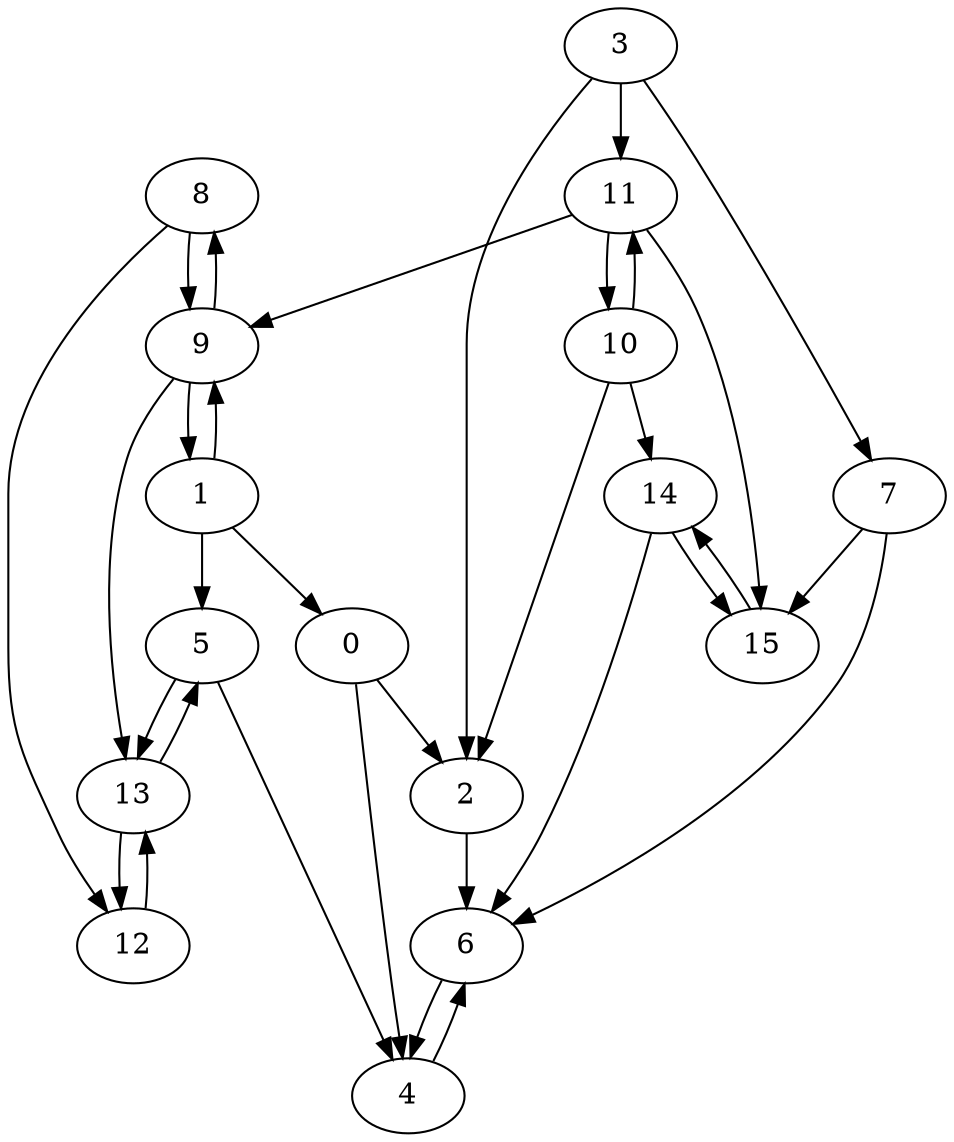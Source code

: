 digraph {
  node_0  [label="0"];
  node_1  [label="1"];
  node_2  [label="2"];
  node_3  [label="3"];
  node_4  [label="4"];
  node_5  [label="5"];
  node_6  [label="6"];
  node_7  [label="7"];
  node_8  [label="8"];
  node_9  [label="9"];
  node_10  [label="10"];
  node_11  [label="11"];
  node_12  [label="12"];
  node_13  [label="13"];
  node_14  [label="14"];
  node_15  [label="15"];

  node_0 -> node_2;
  node_0 -> node_4;
  node_1 -> node_0;
  node_1 -> node_5;
  node_1 -> node_9;
  node_2 -> node_6;
  node_3 -> node_2;
  node_3 -> node_7;
  node_3 -> node_11;
  node_4 -> node_6;
  node_5 -> node_4;
  node_5 -> node_13;
  node_6 -> node_4;
  node_7 -> node_6;
  node_7 -> node_15;
  node_8 -> node_9;
  node_8 -> node_12;
  node_9 -> node_1;
  node_9 -> node_8;
  node_9 -> node_13;
  node_10 -> node_2;
  node_10 -> node_11;
  node_10 -> node_14;
  node_11 -> node_9;
  node_11 -> node_10;
  node_11 -> node_15;
  node_12 -> node_13;
  node_13 -> node_5;
  node_13 -> node_12;
  node_14 -> node_6;
  node_14 -> node_15;
  node_15 -> node_14;
}